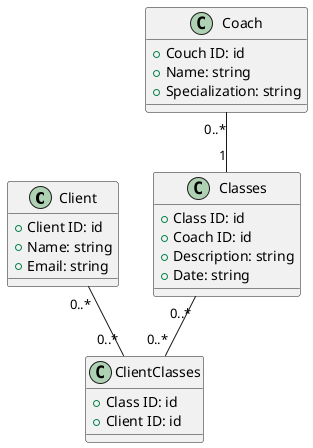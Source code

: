 @startuml
!define RECTANGLE class

'определение сущности Client'
RECTANGLE Client {
  + Client ID: id
  + Name: string
  + Email: string
}

'определение сущности Coach'
RECTANGLE Coach {
  + Couch ID: id
  + Name: string
  + Specialization: string
}

'определение сущности Classes, связь 1:N'
'у тренера может быть несколько занятий, у занятия не может быть несколько тренеров'
RECTANGLE Classes {
  + Class ID: id
  + Coach ID: id
  + Description: string
  + Date: string
}

'определение сущности ClientClasses, связь N:N'
'у клиента может быть несколько занятий, и на занятии может присутствовать несколько клиентов'
RECTANGLE ClientClasses {
  + Class ID: id
  + Client ID: id
}

Client "0..*" -- "0..*" ClientClasses
Classes "0..*" -- "0..*" ClientClasses
Coach "0..*" -- "1" Classes
@enduml
